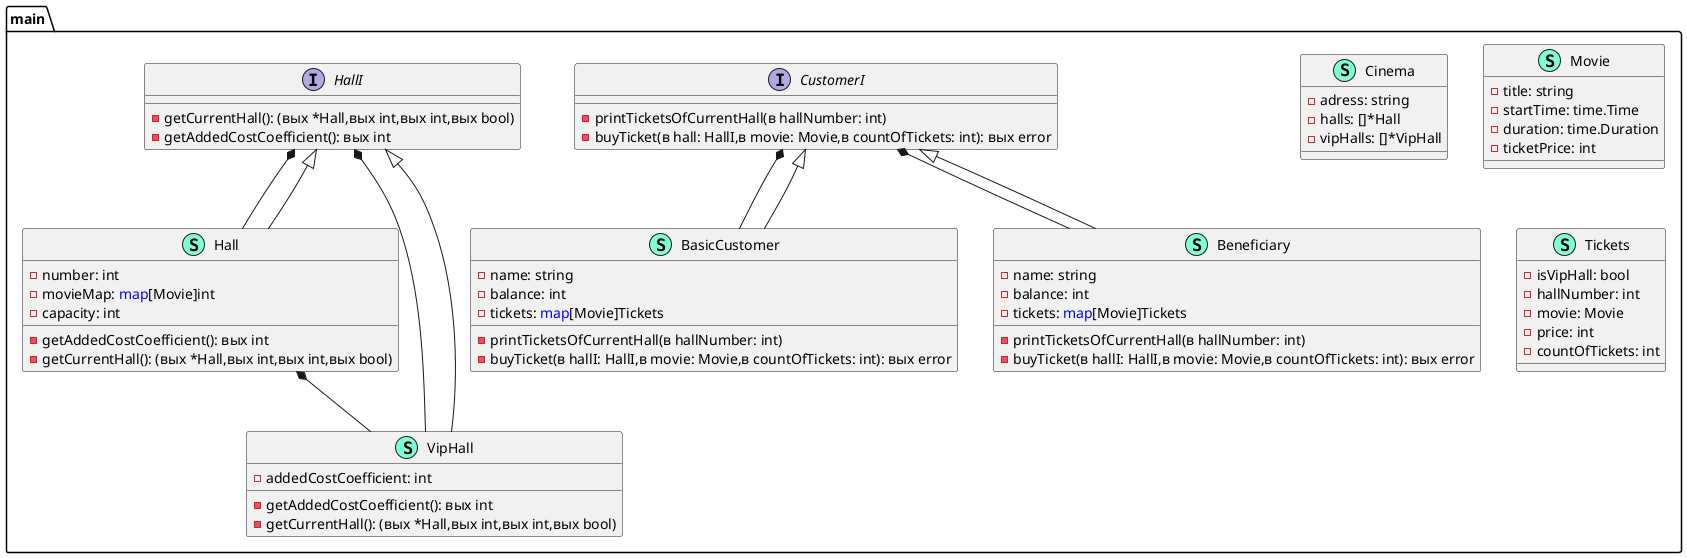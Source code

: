 @startuml
namespace main {
    class BasicCustomer << (S,Aquamarine) >> {
        - name: string
        - balance: int
        - tickets: <font color=blue>map</font>[Movie]Tickets

        - printTicketsOfCurrentHall(в hallNumber: int)
        - buyTicket(в hallI: HallI,в movie: Movie,в countOfTickets: int): вых error

    }
    class Beneficiary << (S,Aquamarine) >> {
        - name: string
        - balance: int
        - tickets: <font color=blue>map</font>[Movie]Tickets

        - printTicketsOfCurrentHall(в hallNumber: int)
        - buyTicket(в hallI: HallI,в movie: Movie,в countOfTickets: int): вых error

    }
    class Cinema << (S,Aquamarine) >> {
        - adress: string
        - halls: []*Hall
        - vipHalls: []*VipHall

    }
    interface CustomerI  {
        - printTicketsOfCurrentHall(в hallNumber: int)
        - buyTicket(в hall: HallI,в movie: Movie,в countOfTickets: int): вых error

    }
    class Hall << (S,Aquamarine) >> {
        - number: int
        - movieMap: <font color=blue>map</font>[Movie]int
        - capacity: int

        - getAddedCostCoefficient(): вых int
        - getCurrentHall(): (вых *Hall,вых int,вых int,вых bool)

    }
    interface HallI  {
        - getCurrentHall(): (вых *Hall,вых int,вых int,вых bool)
        - getAddedCostCoefficient(): вых int

    }
    class Movie << (S,Aquamarine) >> {
        - title: string
        - startTime: time.Time
        - duration: time.Duration
        - ticketPrice: int

    }
    class Tickets << (S,Aquamarine) >> {
        - isVipHall: bool
        - hallNumber: int
        - movie: Movie
        - price: int
        - countOfTickets: int

    }
    class VipHall << (S,Aquamarine) >> {
        - addedCostCoefficient: int

        - getAddedCostCoefficient(): вых int
        - getCurrentHall(): (вых *Hall,вых int,вых int,вых bool)

    }
}
"main.CustomerI" *-- "main.BasicCustomer"
"main.CustomerI" *-- "main.Beneficiary"
"main.HallI" *-- "main.Hall"
"main.Hall" *-- "main.VipHall"
"main.HallI" *-- "main.VipHall"

"main.CustomerI" <|-- "main.BasicCustomer"
"main.CustomerI" <|-- "main.Beneficiary"
"main.HallI" <|-- "main.Hall"
"main.HallI" <|-- "main.VipHall"

@enduml
